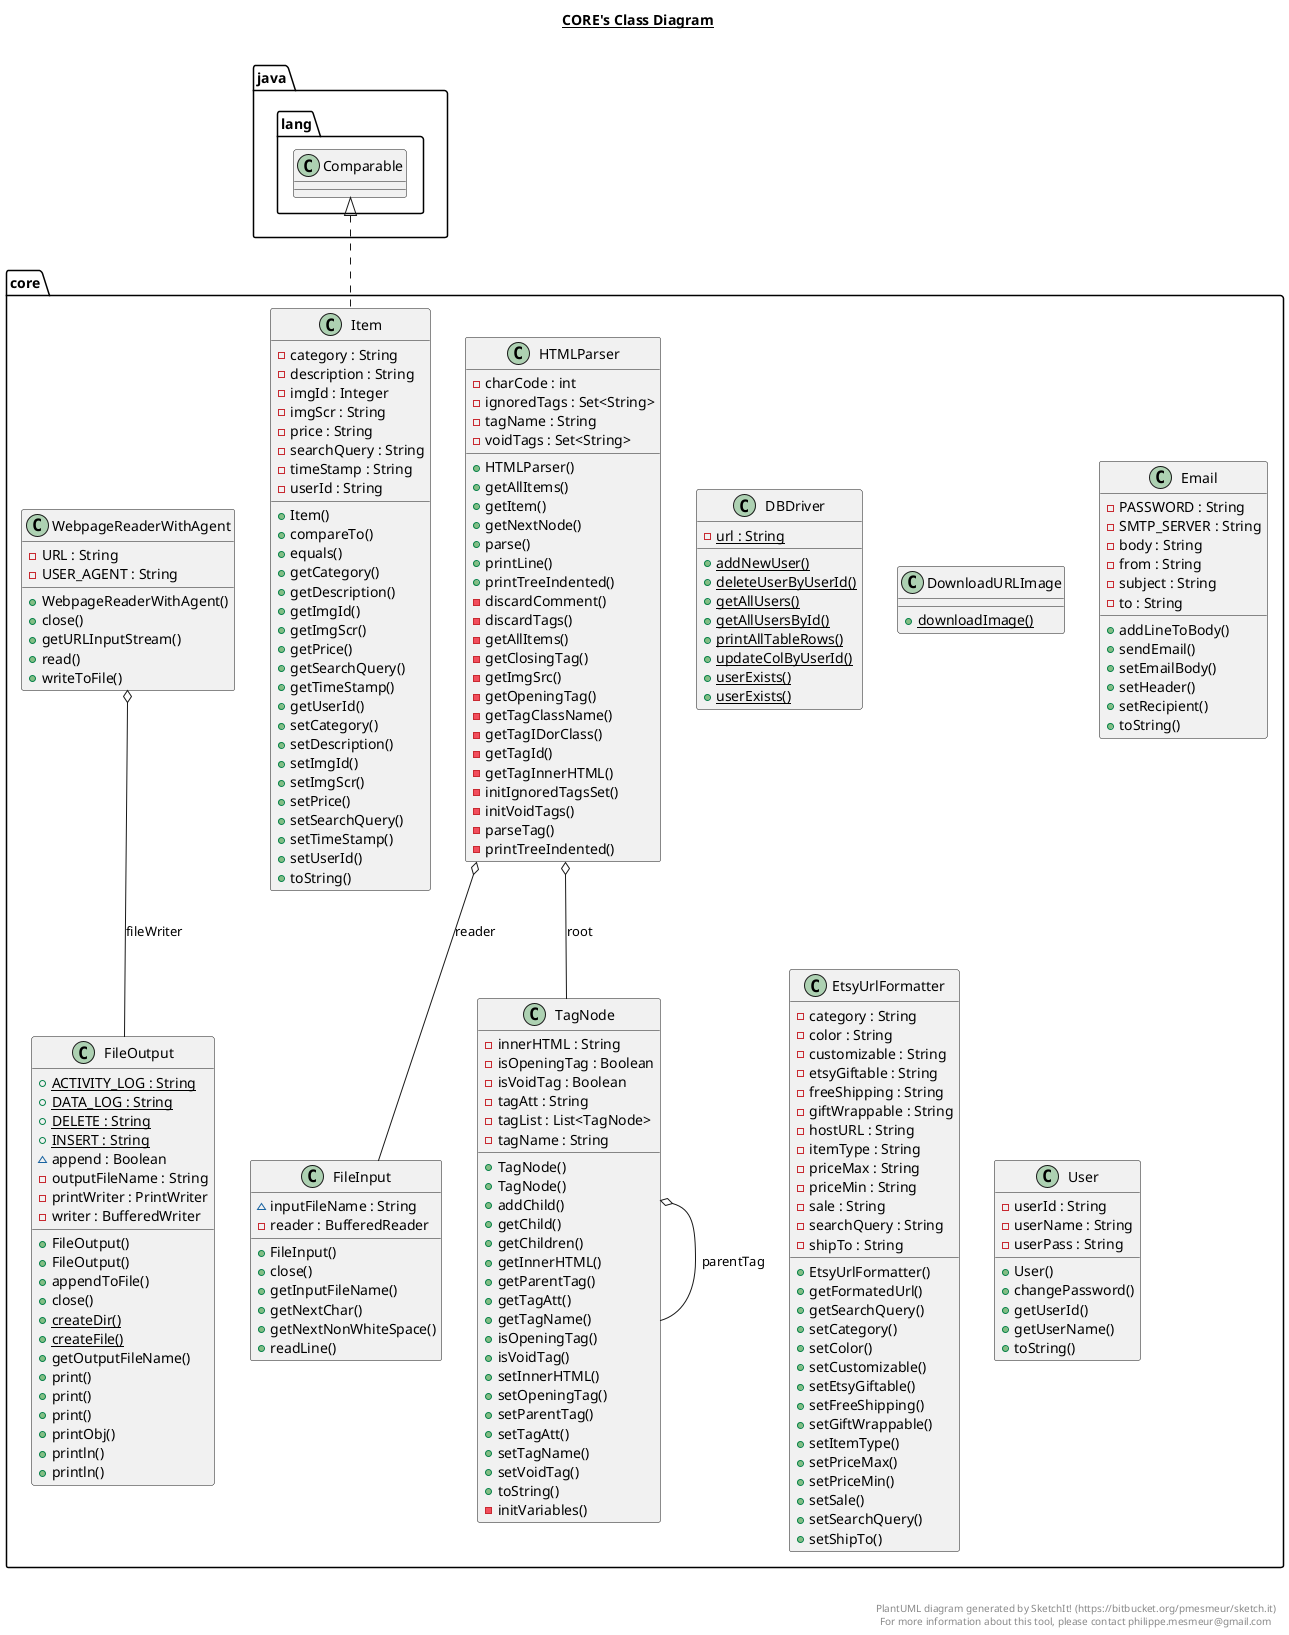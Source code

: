 @startuml

title __CORE's Class Diagram__\n

  namespace core {
    class core.DBDriver {
        {static} - url : String
        {static} + addNewUser()
        {static} + deleteUserByUserId()
        {static} + getAllUsers()
        {static} + getAllUsersById()
        {static} + printAllTableRows()
        {static} + updateColByUserId()
        {static} + userExists()
        {static} + userExists()
    }
  }
  

  namespace core {
    class core.DownloadURLImage {
        {static} + downloadImage()
    }
  }
  

  namespace core {
    class core.Email {
        - PASSWORD : String
        - SMTP_SERVER : String
        - body : String
        - from : String
        - subject : String
        - to : String
        + addLineToBody()
        + sendEmail()
        + setEmailBody()
        + setHeader()
        + setRecipient()
        + toString()
    }
  }
  

  namespace core {
    class core.EtsyUrlFormatter {
        - category : String
        - color : String
        - customizable : String
        - etsyGiftable : String
        - freeShipping : String
        - giftWrappable : String
        - hostURL : String
        - itemType : String
        - priceMax : String
        - priceMin : String
        - sale : String
        - searchQuery : String
        - shipTo : String
        + EtsyUrlFormatter()
        + getFormatedUrl()
        + getSearchQuery()
        + setCategory()
        + setColor()
        + setCustomizable()
        + setEtsyGiftable()
        + setFreeShipping()
        + setGiftWrappable()
        + setItemType()
        + setPriceMax()
        + setPriceMin()
        + setSale()
        + setSearchQuery()
        + setShipTo()
    }
  }
  

  namespace core {
    class core.FileInput {
        ~ inputFileName : String
        - reader : BufferedReader
        + FileInput()
        + close()
        + getInputFileName()
        + getNextChar()
        + getNextNonWhiteSpace()
        + readLine()
    }
  }
  

  namespace core {
    class core.FileOutput {
        {static} + ACTIVITY_LOG : String
        {static} + DATA_LOG : String
        {static} + DELETE : String
        {static} + INSERT : String
        ~ append : Boolean
        - outputFileName : String
        - printWriter : PrintWriter
        - writer : BufferedWriter
        + FileOutput()
        + FileOutput()
        + appendToFile()
        + close()
        {static} + createDir()
        {static} + createFile()
        + getOutputFileName()
        + print()
        + print()
        + print()
        + printObj()
        + println()
        + println()
    }
  }
  

  namespace core {
    class core.HTMLParser {
        - charCode : int
        - ignoredTags : Set<String>
        - tagName : String
        - voidTags : Set<String>
        + HTMLParser()
        + getAllItems()
        + getItem()
        + getNextNode()
        + parse()
        + printLine()
        + printTreeIndented()
        - discardComment()
        - discardTags()
        - getAllItems()
        - getClosingTag()
        - getImgSrc()
        - getOpeningTag()
        - getTagClassName()
        - getTagIDorClass()
        - getTagId()
        - getTagInnerHTML()
        - initIgnoredTagsSet()
        - initVoidTags()
        - parseTag()
        - printTreeIndented()
    }
  }
  

  namespace core {
    class core.Item {
        - category : String
        - description : String
        - imgId : Integer
        - imgScr : String
        - price : String
        - searchQuery : String
        - timeStamp : String
        - userId : String
        + Item()
        + compareTo()
        + equals()
        + getCategory()
        + getDescription()
        + getImgId()
        + getImgScr()
        + getPrice()
        + getSearchQuery()
        + getTimeStamp()
        + getUserId()
        + setCategory()
        + setDescription()
        + setImgId()
        + setImgScr()
        + setPrice()
        + setSearchQuery()
        + setTimeStamp()
        + setUserId()
        + toString()
    }
  }
  

  namespace core {
    class core.TagNode {
        - innerHTML : String
        - isOpeningTag : Boolean
        - isVoidTag : Boolean
        - tagAtt : String
        - tagList : List<TagNode>
        - tagName : String
        + TagNode()
        + TagNode()
        + addChild()
        + getChild()
        + getChildren()
        + getInnerHTML()
        + getParentTag()
        + getTagAtt()
        + getTagName()
        + isOpeningTag()
        + isVoidTag()
        + setInnerHTML()
        + setOpeningTag()
        + setParentTag()
        + setTagAtt()
        + setTagName()
        + setVoidTag()
        + toString()
        - initVariables()
    }
  }
  

  namespace core {
    class core.User {
        - userId : String
        - userName : String
        - userPass : String
        + User()
        + changePassword()
        + getUserId()
        + getUserName()
        + toString()
    }
  }
  

  namespace core {
    class core.WebpageReaderWithAgent {
        - URL : String
        - USER_AGENT : String
        + WebpageReaderWithAgent()
        + close()
        + getURLInputStream()
        + read()
        + writeToFile()
    }
  }
  

  core.HTMLParser o-- core.FileInput : reader
  core.HTMLParser o-- core.TagNode : root
  core.Item .up.|> java.lang.Comparable
  core.TagNode o-- core.TagNode : parentTag
  core.WebpageReaderWithAgent o-- core.FileOutput : fileWriter


right footer


PlantUML diagram generated by SketchIt! (https://bitbucket.org/pmesmeur/sketch.it)
For more information about this tool, please contact philippe.mesmeur@gmail.com
endfooter

@enduml
